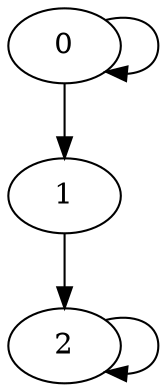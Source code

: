 /* should find a path 0 -> 1 -> 2* with y<3 */
digraph {
  0[props="a"];
  1[props="b"];
  2[props="c"];
  0 -> 0[updates="y+=6"];
  0 -> 1[guards="[x>4],[y>3],[z>5]"];
  1 -> 2[updates="y+=4", guards="[y>2]"];
  2 -> 2;
}
